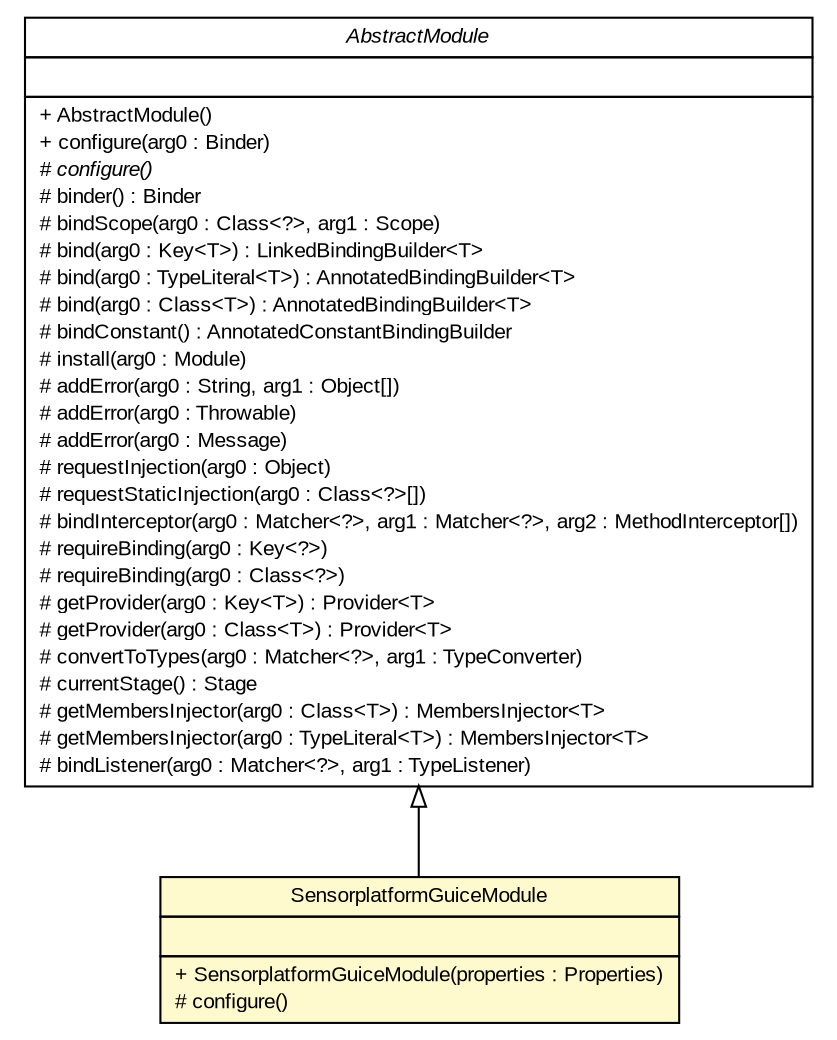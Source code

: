 #!/usr/local/bin/dot
#
# Class diagram 
# Generated by UMLGraph version R5_6 (http://www.umlgraph.org/)
#

digraph G {
	edge [fontname="arial",fontsize=10,labelfontname="arial",labelfontsize=10];
	node [fontname="arial",fontsize=10,shape=plaintext];
	nodesep=0.25;
	ranksep=0.5;
	// de.fhg.fit.biomos.sensorplatform.guice.SensorplatformGuiceModule
	c1777 [label=<<table title="de.fhg.fit.biomos.sensorplatform.guice.SensorplatformGuiceModule" border="0" cellborder="1" cellspacing="0" cellpadding="2" port="p" bgcolor="lemonChiffon" href="./SensorplatformGuiceModule.html">
		<tr><td><table border="0" cellspacing="0" cellpadding="1">
<tr><td align="center" balign="center"> SensorplatformGuiceModule </td></tr>
		</table></td></tr>
		<tr><td><table border="0" cellspacing="0" cellpadding="1">
<tr><td align="left" balign="left">  </td></tr>
		</table></td></tr>
		<tr><td><table border="0" cellspacing="0" cellpadding="1">
<tr><td align="left" balign="left"> + SensorplatformGuiceModule(properties : Properties) </td></tr>
<tr><td align="left" balign="left"> # configure() </td></tr>
		</table></td></tr>
		</table>>, URL="./SensorplatformGuiceModule.html", fontname="arial", fontcolor="black", fontsize=10.0];
	//de.fhg.fit.biomos.sensorplatform.guice.SensorplatformGuiceModule extends com.google.inject.AbstractModule
	c1810:p -> c1777:p [dir=back,arrowtail=empty];
	// com.google.inject.AbstractModule
	c1810 [label=<<table title="com.google.inject.AbstractModule" border="0" cellborder="1" cellspacing="0" cellpadding="2" port="p" href="http://java.sun.com/j2se/1.4.2/docs/api/com/google/inject/AbstractModule.html">
		<tr><td><table border="0" cellspacing="0" cellpadding="1">
<tr><td align="center" balign="center"><font face="arial italic"> AbstractModule </font></td></tr>
		</table></td></tr>
		<tr><td><table border="0" cellspacing="0" cellpadding="1">
<tr><td align="left" balign="left">  </td></tr>
		</table></td></tr>
		<tr><td><table border="0" cellspacing="0" cellpadding="1">
<tr><td align="left" balign="left"> + AbstractModule() </td></tr>
<tr><td align="left" balign="left"> + configure(arg0 : Binder) </td></tr>
<tr><td align="left" balign="left"><font face="arial italic" point-size="10.0"> # configure() </font></td></tr>
<tr><td align="left" balign="left"> # binder() : Binder </td></tr>
<tr><td align="left" balign="left"> # bindScope(arg0 : Class&lt;?&gt;, arg1 : Scope) </td></tr>
<tr><td align="left" balign="left"> # bind(arg0 : Key&lt;T&gt;) : LinkedBindingBuilder&lt;T&gt; </td></tr>
<tr><td align="left" balign="left"> # bind(arg0 : TypeLiteral&lt;T&gt;) : AnnotatedBindingBuilder&lt;T&gt; </td></tr>
<tr><td align="left" balign="left"> # bind(arg0 : Class&lt;T&gt;) : AnnotatedBindingBuilder&lt;T&gt; </td></tr>
<tr><td align="left" balign="left"> # bindConstant() : AnnotatedConstantBindingBuilder </td></tr>
<tr><td align="left" balign="left"> # install(arg0 : Module) </td></tr>
<tr><td align="left" balign="left"> # addError(arg0 : String, arg1 : Object[]) </td></tr>
<tr><td align="left" balign="left"> # addError(arg0 : Throwable) </td></tr>
<tr><td align="left" balign="left"> # addError(arg0 : Message) </td></tr>
<tr><td align="left" balign="left"> # requestInjection(arg0 : Object) </td></tr>
<tr><td align="left" balign="left"> # requestStaticInjection(arg0 : Class&lt;?&gt;[]) </td></tr>
<tr><td align="left" balign="left"> # bindInterceptor(arg0 : Matcher&lt;?&gt;, arg1 : Matcher&lt;?&gt;, arg2 : MethodInterceptor[]) </td></tr>
<tr><td align="left" balign="left"> # requireBinding(arg0 : Key&lt;?&gt;) </td></tr>
<tr><td align="left" balign="left"> # requireBinding(arg0 : Class&lt;?&gt;) </td></tr>
<tr><td align="left" balign="left"> # getProvider(arg0 : Key&lt;T&gt;) : Provider&lt;T&gt; </td></tr>
<tr><td align="left" balign="left"> # getProvider(arg0 : Class&lt;T&gt;) : Provider&lt;T&gt; </td></tr>
<tr><td align="left" balign="left"> # convertToTypes(arg0 : Matcher&lt;?&gt;, arg1 : TypeConverter) </td></tr>
<tr><td align="left" balign="left"> # currentStage() : Stage </td></tr>
<tr><td align="left" balign="left"> # getMembersInjector(arg0 : Class&lt;T&gt;) : MembersInjector&lt;T&gt; </td></tr>
<tr><td align="left" balign="left"> # getMembersInjector(arg0 : TypeLiteral&lt;T&gt;) : MembersInjector&lt;T&gt; </td></tr>
<tr><td align="left" balign="left"> # bindListener(arg0 : Matcher&lt;?&gt;, arg1 : TypeListener) </td></tr>
		</table></td></tr>
		</table>>, URL="http://java.sun.com/j2se/1.4.2/docs/api/com/google/inject/AbstractModule.html", fontname="arial", fontcolor="black", fontsize=10.0];
}

